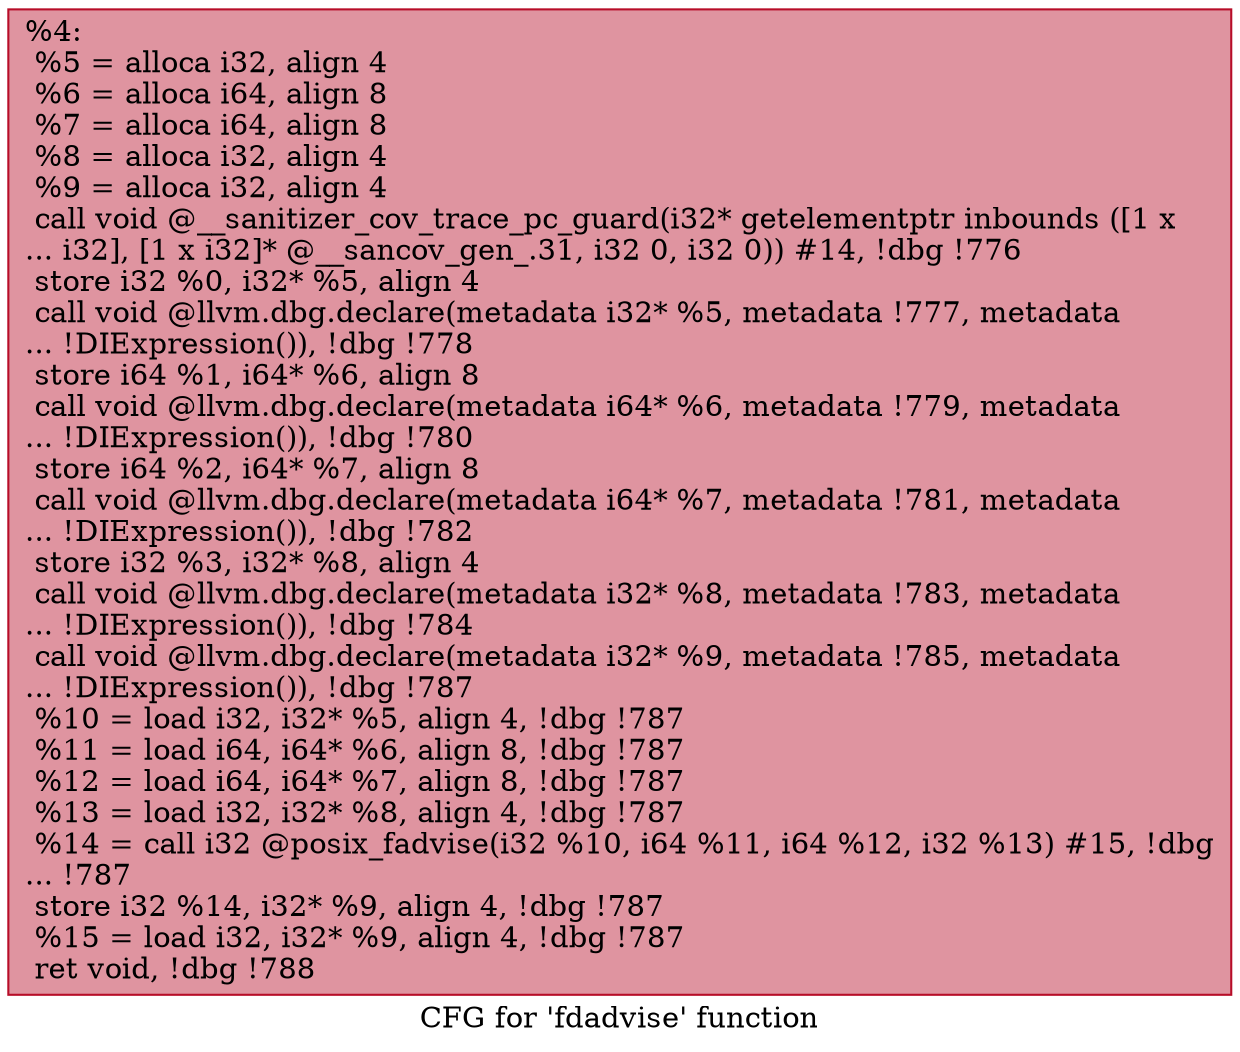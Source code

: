 digraph "CFG for 'fdadvise' function" {
	label="CFG for 'fdadvise' function";

	Node0x555555817d90 [shape=record,color="#b70d28ff", style=filled, fillcolor="#b70d2870",label="{%4:\l  %5 = alloca i32, align 4\l  %6 = alloca i64, align 8\l  %7 = alloca i64, align 8\l  %8 = alloca i32, align 4\l  %9 = alloca i32, align 4\l  call void @__sanitizer_cov_trace_pc_guard(i32* getelementptr inbounds ([1 x\l... i32], [1 x i32]* @__sancov_gen_.31, i32 0, i32 0)) #14, !dbg !776\l  store i32 %0, i32* %5, align 4\l  call void @llvm.dbg.declare(metadata i32* %5, metadata !777, metadata\l... !DIExpression()), !dbg !778\l  store i64 %1, i64* %6, align 8\l  call void @llvm.dbg.declare(metadata i64* %6, metadata !779, metadata\l... !DIExpression()), !dbg !780\l  store i64 %2, i64* %7, align 8\l  call void @llvm.dbg.declare(metadata i64* %7, metadata !781, metadata\l... !DIExpression()), !dbg !782\l  store i32 %3, i32* %8, align 4\l  call void @llvm.dbg.declare(metadata i32* %8, metadata !783, metadata\l... !DIExpression()), !dbg !784\l  call void @llvm.dbg.declare(metadata i32* %9, metadata !785, metadata\l... !DIExpression()), !dbg !787\l  %10 = load i32, i32* %5, align 4, !dbg !787\l  %11 = load i64, i64* %6, align 8, !dbg !787\l  %12 = load i64, i64* %7, align 8, !dbg !787\l  %13 = load i32, i32* %8, align 4, !dbg !787\l  %14 = call i32 @posix_fadvise(i32 %10, i64 %11, i64 %12, i32 %13) #15, !dbg\l... !787\l  store i32 %14, i32* %9, align 4, !dbg !787\l  %15 = load i32, i32* %9, align 4, !dbg !787\l  ret void, !dbg !788\l}"];
}
